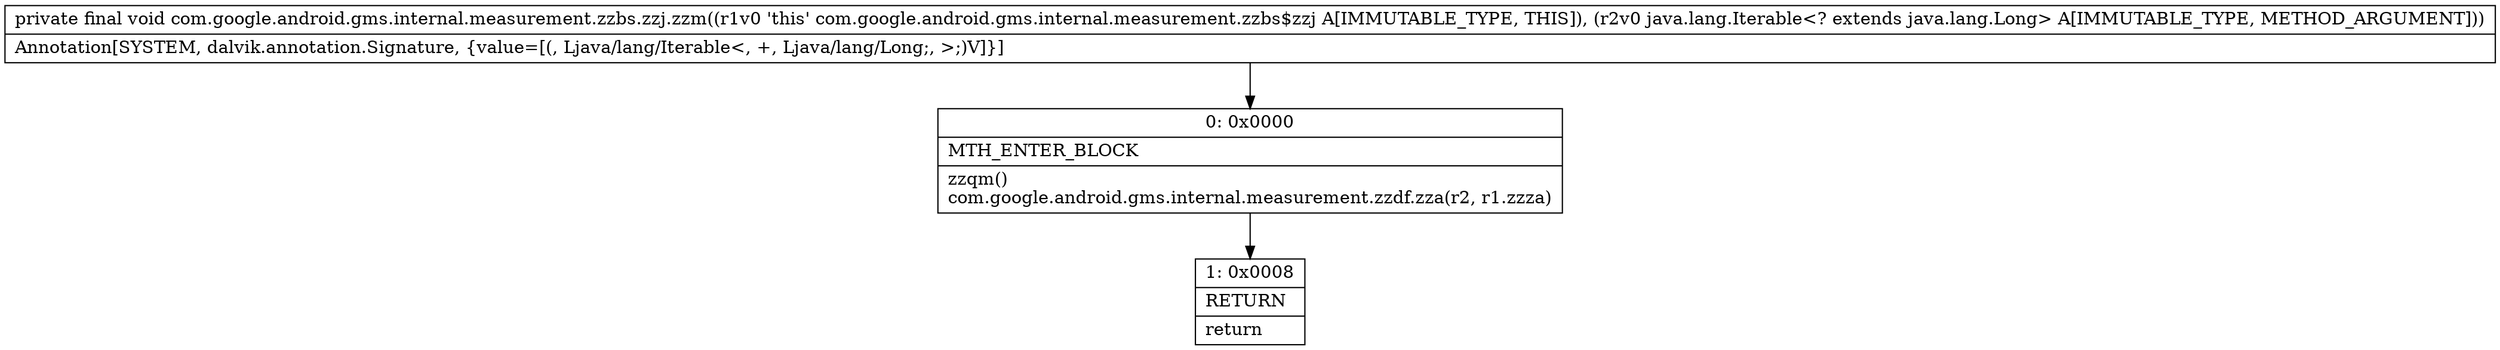 digraph "CFG forcom.google.android.gms.internal.measurement.zzbs.zzj.zzm(Ljava\/lang\/Iterable;)V" {
Node_0 [shape=record,label="{0\:\ 0x0000|MTH_ENTER_BLOCK\l|zzqm()\lcom.google.android.gms.internal.measurement.zzdf.zza(r2, r1.zzza)\l}"];
Node_1 [shape=record,label="{1\:\ 0x0008|RETURN\l|return\l}"];
MethodNode[shape=record,label="{private final void com.google.android.gms.internal.measurement.zzbs.zzj.zzm((r1v0 'this' com.google.android.gms.internal.measurement.zzbs$zzj A[IMMUTABLE_TYPE, THIS]), (r2v0 java.lang.Iterable\<? extends java.lang.Long\> A[IMMUTABLE_TYPE, METHOD_ARGUMENT]))  | Annotation[SYSTEM, dalvik.annotation.Signature, \{value=[(, Ljava\/lang\/Iterable\<, +, Ljava\/lang\/Long;, \>;)V]\}]\l}"];
MethodNode -> Node_0;
Node_0 -> Node_1;
}


